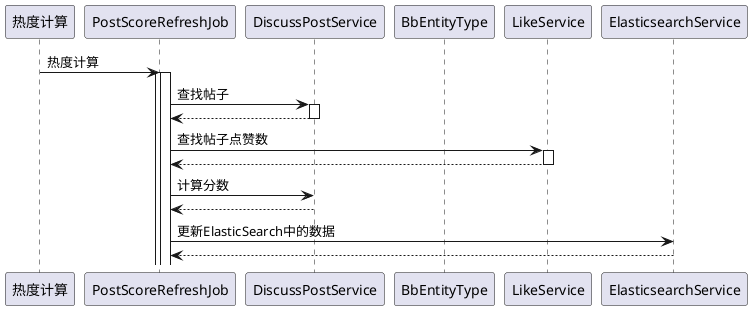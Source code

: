 @startuml
participant 热度计算
热度计算 -> PostScoreRefreshJob : 热度计算
activate PostScoreRefreshJob
activate PostScoreRefreshJob
PostScoreRefreshJob -> DiscussPostService : 查找帖子
activate DiscussPostService
DiscussPostService --> PostScoreRefreshJob
deactivate DiscussPostService
deactivate BbEntityType
PostScoreRefreshJob -> LikeService : 查找帖子点赞数
activate LikeService
LikeService --> PostScoreRefreshJob
deactivate LikeService
PostScoreRefreshJob -> DiscussPostService : 计算分数
DiscussPostService --> PostScoreRefreshJob
deactivate DiscussPostService
PostScoreRefreshJob -> ElasticsearchService : 更新ElasticSearch中的数据
return
@enduml
